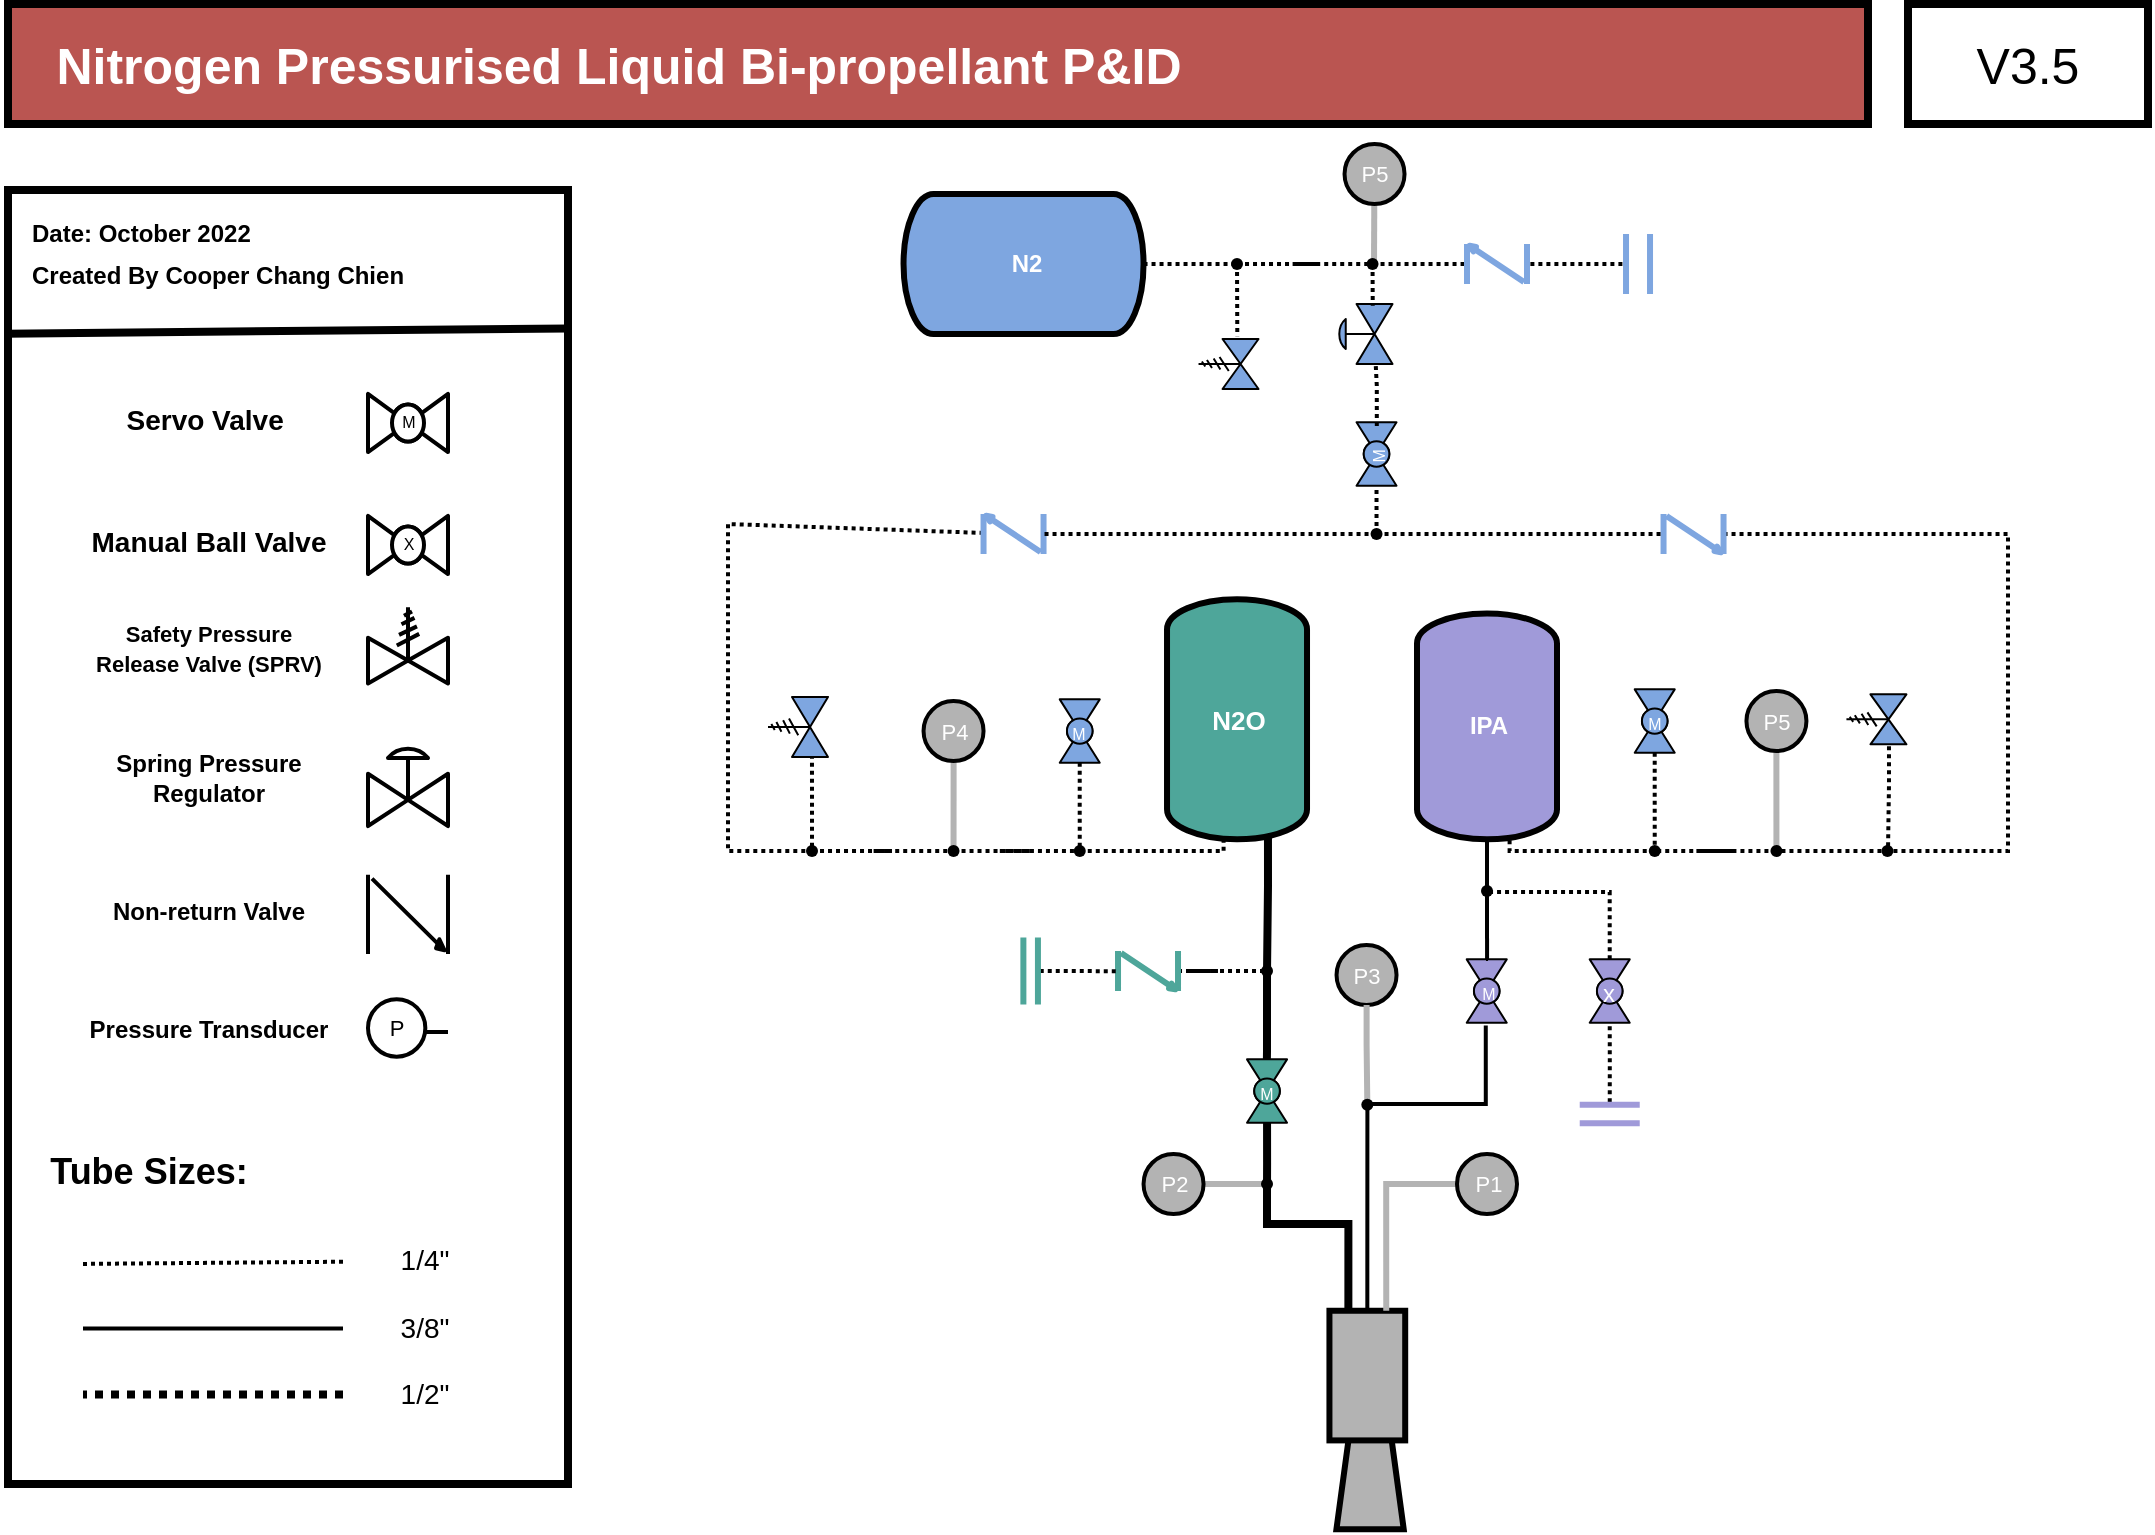 <mxfile version="21.5.2" type="github">
  <diagram id="R9L9YIHB2TKeejn9IF7J" name="Page-1">
    <mxGraphModel dx="1735" dy="201" grid="1" gridSize="10" guides="1" tooltips="1" connect="1" arrows="1" fold="1" page="1" pageScale="1" pageWidth="1169" pageHeight="827" math="0" shadow="0">
      <root>
        <mxCell id="0" />
        <mxCell id="1" parent="0" />
        <mxCell id="zHZt4pZZvBoSIs4MCXB3-128" style="edgeStyle=orthogonalEdgeStyle;rounded=0;orthogonalLoop=1;jettySize=auto;html=1;strokeWidth=4;fontSize=12;endArrow=none;endFill=0;" parent="1" source="zHZt4pZZvBoSIs4MCXB3-12" target="zHZt4pZZvBoSIs4MCXB3-127" edge="1">
          <mxGeometry relative="1" as="geometry" />
        </mxCell>
        <mxCell id="zHZt4pZZvBoSIs4MCXB3-34" style="edgeStyle=orthogonalEdgeStyle;rounded=0;orthogonalLoop=1;jettySize=auto;html=1;strokeWidth=4;exitX=0.721;exitY=0.833;exitDx=0;exitDy=0;exitPerimeter=0;endArrow=none;endFill=0;" parent="1" source="zHZt4pZZvBoSIs4MCXB3-17" target="zHZt4pZZvBoSIs4MCXB3-32" edge="1">
          <mxGeometry relative="1" as="geometry" />
        </mxCell>
        <mxCell id="zHZt4pZZvBoSIs4MCXB3-44" style="edgeStyle=orthogonalEdgeStyle;rounded=0;orthogonalLoop=1;jettySize=auto;html=1;strokeWidth=2;strokeColor=#000000;endArrow=none;endFill=0;" parent="1" source="zHZt4pZZvBoSIs4MCXB3-20" target="zHZt4pZZvBoSIs4MCXB3-24" edge="1">
          <mxGeometry relative="1" as="geometry" />
        </mxCell>
        <mxCell id="zHZt4pZZvBoSIs4MCXB3-144" style="edgeStyle=orthogonalEdgeStyle;rounded=0;orthogonalLoop=1;jettySize=auto;html=1;entryX=0;entryY=0.5;entryDx=0;entryDy=0;shadow=0;strokeWidth=2;fontSize=13;fontColor=#FFFFFF;exitX=-0.043;exitY=0.476;exitDx=0;exitDy=0;exitPerimeter=0;strokeColor=#000000;endArrow=none;endFill=0;" parent="1" source="zHZt4pZZvBoSIs4MCXB3-21" target="zHZt4pZZvBoSIs4MCXB3-7" edge="1">
          <mxGeometry relative="1" as="geometry">
            <Array as="points">
              <mxPoint x="819.01" y="1400" />
              <mxPoint x="760.01" y="1400" />
            </Array>
          </mxGeometry>
        </mxCell>
        <mxCell id="zHZt4pZZvBoSIs4MCXB3-116" style="edgeStyle=orthogonalEdgeStyle;rounded=0;orthogonalLoop=1;jettySize=auto;html=1;entryX=0.971;entryY=0.508;entryDx=0;entryDy=0;entryPerimeter=0;strokeWidth=2;strokeColor=#000000;endArrow=none;endFill=0;" parent="1" source="zHZt4pZZvBoSIs4MCXB3-24" target="zHZt4pZZvBoSIs4MCXB3-21" edge="1">
          <mxGeometry relative="1" as="geometry" />
        </mxCell>
        <mxCell id="-7D4OBWuc_-icSirQ-0--5" value="" style="edgeStyle=orthogonalEdgeStyle;rounded=0;orthogonalLoop=1;jettySize=auto;html=1;dashed=1;dashPattern=1 1;endArrow=none;endFill=0;" parent="1" source="zHZt4pZZvBoSIs4MCXB3-24" target="zHZt4pZZvBoSIs4MCXB3-114" edge="1">
          <mxGeometry relative="1" as="geometry" />
        </mxCell>
        <mxCell id="zHZt4pZZvBoSIs4MCXB3-24" value="" style="shape=waypoint;sketch=0;size=6;pointerEvents=1;points=[];fillColor=none;resizable=0;rotatable=0;perimeter=centerPerimeter;snapToPoint=1;" parent="1" vertex="1">
          <mxGeometry x="799.5" y="1273.53" width="40" height="40" as="geometry" />
        </mxCell>
        <mxCell id="zHZt4pZZvBoSIs4MCXB3-47" style="edgeStyle=orthogonalEdgeStyle;rounded=0;orthogonalLoop=1;jettySize=auto;html=1;strokeWidth=2;strokeColor=#000000;endArrow=none;endFill=0;dashed=1;dashPattern=1 1;" parent="1" source="zHZt4pZZvBoSIs4MCXB3-28" target="zHZt4pZZvBoSIs4MCXB3-24" edge="1">
          <mxGeometry relative="1" as="geometry">
            <Array as="points">
              <mxPoint x="881.01" y="1294" />
              <mxPoint x="820.01" y="1294" />
            </Array>
          </mxGeometry>
        </mxCell>
        <mxCell id="zHZt4pZZvBoSIs4MCXB3-46" style="edgeStyle=orthogonalEdgeStyle;rounded=0;orthogonalLoop=1;jettySize=auto;html=1;strokeWidth=2;strokeColor=#000000;endArrow=none;endFill=0;dashed=1;dashPattern=1 1;" parent="1" source="zHZt4pZZvBoSIs4MCXB3-30" target="zHZt4pZZvBoSIs4MCXB3-28" edge="1">
          <mxGeometry relative="1" as="geometry" />
        </mxCell>
        <mxCell id="zHZt4pZZvBoSIs4MCXB3-30" value="" style="verticalLabelPosition=bottom;align=center;dashed=0;html=1;verticalAlign=top;shape=mxgraph.pid.piping.double_flange;pointerEvents=1;rotation=90;strokeColor=#A09AD9;strokeWidth=3;fillColor=#A09AD9;" parent="1" vertex="1">
          <mxGeometry x="875.05" y="1390" width="11.63" height="30" as="geometry" />
        </mxCell>
        <mxCell id="zHZt4pZZvBoSIs4MCXB3-35" style="edgeStyle=orthogonalEdgeStyle;rounded=0;orthogonalLoop=1;jettySize=auto;html=1;entryX=0.982;entryY=0.496;entryDx=0;entryDy=0;entryPerimeter=0;strokeWidth=4;endArrow=none;endFill=0;" parent="1" source="zHZt4pZZvBoSIs4MCXB3-32" target="zHZt4pZZvBoSIs4MCXB3-12" edge="1">
          <mxGeometry relative="1" as="geometry" />
        </mxCell>
        <mxCell id="zHZt4pZZvBoSIs4MCXB3-32" value="" style="shape=waypoint;sketch=0;size=6;pointerEvents=1;points=[];fillColor=none;resizable=0;rotatable=0;perimeter=centerPerimeter;snapToPoint=1;" parent="1" vertex="1">
          <mxGeometry x="689.51" y="1313.53" width="40" height="40" as="geometry" />
        </mxCell>
        <mxCell id="zHZt4pZZvBoSIs4MCXB3-33" style="edgeStyle=orthogonalEdgeStyle;rounded=0;orthogonalLoop=1;jettySize=auto;html=1;" parent="1" source="zHZt4pZZvBoSIs4MCXB3-32" target="zHZt4pZZvBoSIs4MCXB3-32" edge="1">
          <mxGeometry relative="1" as="geometry" />
        </mxCell>
        <mxCell id="zHZt4pZZvBoSIs4MCXB3-37" style="edgeStyle=orthogonalEdgeStyle;rounded=0;orthogonalLoop=1;jettySize=auto;html=1;strokeWidth=2;strokeColor=#000000;dashed=1;endArrow=none;endFill=0;dashPattern=1 1;" parent="1" source="zHZt4pZZvBoSIs4MCXB3-36" target="zHZt4pZZvBoSIs4MCXB3-32" edge="1">
          <mxGeometry relative="1" as="geometry" />
        </mxCell>
        <mxCell id="zHZt4pZZvBoSIs4MCXB3-36" value="" style="verticalLabelPosition=bottom;align=center;html=1;verticalAlign=top;pointerEvents=1;dashed=0;shape=mxgraph.pid2valves.valve;valveType=check;fillColor=#4EA69A;strokeColor=#4EA69A;strokeWidth=3;" parent="1" vertex="1">
          <mxGeometry x="635.01" y="1323.53" width="30" height="20" as="geometry" />
        </mxCell>
        <mxCell id="zHZt4pZZvBoSIs4MCXB3-39" style="edgeStyle=orthogonalEdgeStyle;rounded=0;orthogonalLoop=1;jettySize=auto;html=1;entryX=0.006;entryY=0.503;entryDx=0;entryDy=0;entryPerimeter=0;strokeWidth=2;strokeColor=#000000;dashed=1;endArrow=none;endFill=0;dashPattern=1 1;" parent="1" source="zHZt4pZZvBoSIs4MCXB3-38" target="zHZt4pZZvBoSIs4MCXB3-36" edge="1">
          <mxGeometry relative="1" as="geometry" />
        </mxCell>
        <mxCell id="zHZt4pZZvBoSIs4MCXB3-38" value="" style="verticalLabelPosition=bottom;align=center;dashed=0;html=1;verticalAlign=top;shape=mxgraph.pid.piping.double_flange;pointerEvents=1;rotation=-180;fillColor=#4EA69A;strokeColor=#4EA69A;strokeWidth=3;" parent="1" vertex="1">
          <mxGeometry x="586.78" y="1316.76" width="9.1" height="33.53" as="geometry" />
        </mxCell>
        <mxCell id="zHZt4pZZvBoSIs4MCXB3-52" style="edgeStyle=orthogonalEdgeStyle;rounded=0;orthogonalLoop=1;jettySize=auto;html=1;dashed=1;strokeWidth=2;entryX=0.506;entryY=0.438;entryDx=0;entryDy=0;entryPerimeter=0;shadow=0;endArrow=none;endFill=0;dashPattern=1 1;" parent="1" source="zHZt4pZZvBoSIs4MCXB3-50" target="zHZt4pZZvBoSIs4MCXB3-53" edge="1">
          <mxGeometry relative="1" as="geometry">
            <mxPoint x="615.875" y="1263.53" as="targetPoint" />
          </mxGeometry>
        </mxCell>
        <mxCell id="zHZt4pZZvBoSIs4MCXB3-56" style="edgeStyle=orthogonalEdgeStyle;rounded=0;orthogonalLoop=1;jettySize=auto;html=1;entryX=0.365;entryY=1.016;entryDx=0;entryDy=0;entryPerimeter=0;dashed=1;strokeWidth=2;shadow=0;dashPattern=1 1;" parent="1" source="zHZt4pZZvBoSIs4MCXB3-53" target="zHZt4pZZvBoSIs4MCXB3-48" edge="1">
          <mxGeometry relative="1" as="geometry" />
        </mxCell>
        <mxCell id="zHZt4pZZvBoSIs4MCXB3-53" value="" style="shape=waypoint;sketch=0;size=6;pointerEvents=1;points=[];fillColor=none;resizable=0;rotatable=0;perimeter=centerPerimeter;snapToPoint=1;" parent="1" vertex="1">
          <mxGeometry x="595.88" y="1253.53" width="40" height="40" as="geometry" />
        </mxCell>
        <mxCell id="zHZt4pZZvBoSIs4MCXB3-68" style="edgeStyle=orthogonalEdgeStyle;rounded=0;orthogonalLoop=1;jettySize=auto;html=1;entryX=0.019;entryY=0.427;entryDx=0;entryDy=0;entryPerimeter=0;dashed=1;strokeWidth=2;shadow=0;endArrow=none;endFill=0;dashPattern=1 1;" parent="1" source="zHZt4pZZvBoSIs4MCXB3-59" target="zHZt4pZZvBoSIs4MCXB3-63" edge="1">
          <mxGeometry relative="1" as="geometry" />
        </mxCell>
        <mxCell id="zHZt4pZZvBoSIs4MCXB3-59" value="" style="shape=waypoint;sketch=0;size=6;pointerEvents=1;points=[];fillColor=none;resizable=0;rotatable=0;perimeter=centerPerimeter;snapToPoint=1;" parent="1" vertex="1">
          <mxGeometry x="462.01" y="1253.53" width="40" height="40" as="geometry" />
        </mxCell>
        <mxCell id="zHZt4pZZvBoSIs4MCXB3-61" style="edgeStyle=orthogonalEdgeStyle;rounded=0;orthogonalLoop=1;jettySize=auto;html=1;dashed=1;strokeWidth=2;shadow=0;endArrow=none;endFill=0;exitX=0.036;exitY=0.733;exitDx=0;exitDy=0;exitPerimeter=0;dashPattern=1 1;" parent="1" source="zHZt4pZZvBoSIs4MCXB3-60" edge="1">
          <mxGeometry relative="1" as="geometry">
            <mxPoint x="482" y="1274" as="targetPoint" />
          </mxGeometry>
        </mxCell>
        <mxCell id="zHZt4pZZvBoSIs4MCXB3-60" value="" style="verticalLabelPosition=bottom;align=center;html=1;verticalAlign=top;pointerEvents=1;dashed=0;shape=mxgraph.pid2valves.valve;valveType=gate;actuator=spring;rotation=-90;fillColor=#7EA6E0;" parent="1" vertex="1">
          <mxGeometry x="460" y="1196.46" width="30" height="30" as="geometry" />
        </mxCell>
        <mxCell id="zHZt4pZZvBoSIs4MCXB3-65" style="edgeStyle=orthogonalEdgeStyle;rounded=0;orthogonalLoop=1;jettySize=auto;html=1;dashed=1;strokeWidth=2;shadow=0;endArrow=none;endFill=0;dashPattern=1 1;" parent="1" source="zHZt4pZZvBoSIs4MCXB3-63" target="zHZt4pZZvBoSIs4MCXB3-53" edge="1">
          <mxGeometry relative="1" as="geometry" />
        </mxCell>
        <mxCell id="zHZt4pZZvBoSIs4MCXB3-120" style="edgeStyle=orthogonalEdgeStyle;rounded=0;orthogonalLoop=1;jettySize=auto;html=1;entryX=-0.058;entryY=0.426;entryDx=0;entryDy=0;entryPerimeter=0;dashed=1;strokeWidth=2;shadow=0;endArrow=none;endFill=0;dashPattern=1 1;" parent="1" source="zHZt4pZZvBoSIs4MCXB3-71" target="zHZt4pZZvBoSIs4MCXB3-59" edge="1">
          <mxGeometry relative="1" as="geometry">
            <Array as="points">
              <mxPoint x="440" y="1110" />
              <mxPoint x="440" y="1273" />
            </Array>
          </mxGeometry>
        </mxCell>
        <mxCell id="zHZt4pZZvBoSIs4MCXB3-71" value="" style="verticalLabelPosition=bottom;align=center;html=1;verticalAlign=top;pointerEvents=1;dashed=0;shape=mxgraph.pid2valves.valve;valveType=check;rotation=-180;fillColor=#7EA6E0;strokeColor=#7EA6E0;strokeWidth=3;" parent="1" vertex="1">
          <mxGeometry x="567.77" y="1105" width="30" height="20" as="geometry" />
        </mxCell>
        <mxCell id="zHZt4pZZvBoSIs4MCXB3-74" style="edgeStyle=orthogonalEdgeStyle;rounded=0;orthogonalLoop=1;jettySize=auto;html=1;entryX=0;entryY=0.5;entryDx=0;entryDy=0;entryPerimeter=0;dashed=1;strokeWidth=2;shadow=0;endArrow=none;endFill=0;dashPattern=1 1;" parent="1" source="zHZt4pZZvBoSIs4MCXB3-84" target="zHZt4pZZvBoSIs4MCXB3-71" edge="1">
          <mxGeometry relative="1" as="geometry">
            <mxPoint x="631.06" y="1085" as="sourcePoint" />
          </mxGeometry>
        </mxCell>
        <mxCell id="zHZt4pZZvBoSIs4MCXB3-126" style="edgeStyle=orthogonalEdgeStyle;rounded=0;orthogonalLoop=1;jettySize=auto;html=1;strokeWidth=2;fontSize=12;dashed=1;shadow=0;endArrow=none;endFill=0;dashPattern=1 1;entryX=0.492;entryY=0.551;entryDx=0;entryDy=0;entryPerimeter=0;" parent="1" source="zHZt4pZZvBoSIs4MCXB3-77" target="zHZt4pZZvBoSIs4MCXB3-109" edge="1">
          <mxGeometry relative="1" as="geometry">
            <Array as="points">
              <mxPoint x="1080" y="1115" />
              <mxPoint x="1080" y="1273" />
            </Array>
          </mxGeometry>
        </mxCell>
        <mxCell id="zHZt4pZZvBoSIs4MCXB3-77" value="" style="verticalLabelPosition=bottom;align=center;html=1;verticalAlign=top;pointerEvents=1;dashed=0;shape=mxgraph.pid2valves.valve;valveType=check;rotation=-360;fillColor=#7EA6E0;strokeColor=#7EA6E0;strokeWidth=3;" parent="1" vertex="1">
          <mxGeometry x="907.77" y="1105" width="30" height="20" as="geometry" />
        </mxCell>
        <mxCell id="zHZt4pZZvBoSIs4MCXB3-82" style="edgeStyle=orthogonalEdgeStyle;rounded=0;orthogonalLoop=1;jettySize=auto;html=1;entryX=0;entryY=0.5;entryDx=0;entryDy=0;entryPerimeter=0;dashed=1;strokeWidth=2;shadow=0;endArrow=none;endFill=0;dashPattern=1 1;exitX=0.469;exitY=0.547;exitDx=0;exitDy=0;exitPerimeter=0;" parent="1" source="zHZt4pZZvBoSIs4MCXB3-84" target="zHZt4pZZvBoSIs4MCXB3-77" edge="1">
          <mxGeometry relative="1" as="geometry">
            <mxPoint x="874.48" y="1085" as="sourcePoint" />
          </mxGeometry>
        </mxCell>
        <mxCell id="zHZt4pZZvBoSIs4MCXB3-83" value="" style="verticalLabelPosition=bottom;align=center;html=1;verticalAlign=top;pointerEvents=1;dashed=0;shape=mxgraph.pid2valves.valve;valveType=gate;actuator=diaph;rotation=-90;fillColor=#7EA6E0;" parent="1" vertex="1">
          <mxGeometry x="742.27" y="1000" width="30" height="30" as="geometry" />
        </mxCell>
        <mxCell id="XdWb99oWSXPAjIpHHQYv-5" style="edgeStyle=orthogonalEdgeStyle;rounded=0;orthogonalLoop=1;jettySize=auto;html=1;entryX=0.033;entryY=0.495;entryDx=0;entryDy=0;entryPerimeter=0;endArrow=none;endFill=0;dashed=1;strokeWidth=2;dashPattern=1 1;" parent="1" source="zHZt4pZZvBoSIs4MCXB3-84" target="XdWb99oWSXPAjIpHHQYv-3" edge="1">
          <mxGeometry relative="1" as="geometry" />
        </mxCell>
        <mxCell id="zHZt4pZZvBoSIs4MCXB3-84" value="" style="shape=waypoint;sketch=0;size=6;pointerEvents=1;points=[];fillColor=none;resizable=0;rotatable=0;perimeter=centerPerimeter;snapToPoint=1;" parent="1" vertex="1">
          <mxGeometry x="744.27" y="1095" width="40" height="40" as="geometry" />
        </mxCell>
        <mxCell id="zHZt4pZZvBoSIs4MCXB3-97" style="edgeStyle=orthogonalEdgeStyle;rounded=0;orthogonalLoop=1;jettySize=auto;html=1;dashed=1;strokeWidth=2;shadow=0;endArrow=none;endFill=0;dashPattern=1 1;" parent="1" source="zHZt4pZZvBoSIs4MCXB3-89" edge="1">
          <mxGeometry relative="1" as="geometry">
            <mxPoint x="809.49" y="980" as="targetPoint" />
          </mxGeometry>
        </mxCell>
        <mxCell id="zHZt4pZZvBoSIs4MCXB3-261" style="edgeStyle=orthogonalEdgeStyle;rounded=0;orthogonalLoop=1;jettySize=auto;html=1;shadow=0;strokeColor=#000000;strokeWidth=2;fontSize=25;fontColor=#000000;startArrow=none;startFill=0;endArrow=none;endFill=0;dashed=1;dashPattern=1 1;entryX=0.97;entryY=0.67;entryDx=0;entryDy=0;entryPerimeter=0;" parent="1" source="zHZt4pZZvBoSIs4MCXB3-89" target="zHZt4pZZvBoSIs4MCXB3-83" edge="1">
          <mxGeometry relative="1" as="geometry">
            <mxPoint x="762" y="1010" as="targetPoint" />
          </mxGeometry>
        </mxCell>
        <mxCell id="zHZt4pZZvBoSIs4MCXB3-98" style="edgeStyle=orthogonalEdgeStyle;rounded=0;orthogonalLoop=1;jettySize=auto;html=1;entryX=0.9;entryY=0.5;entryDx=0;entryDy=0;entryPerimeter=0;dashed=1;strokeWidth=2;shadow=0;endArrow=none;endFill=0;dashPattern=1 1;" parent="1" target="zHZt4pZZvBoSIs4MCXB3-94" edge="1">
          <mxGeometry relative="1" as="geometry">
            <mxPoint x="841.2" y="980" as="sourcePoint" />
            <Array as="points">
              <mxPoint x="860" y="980" />
              <mxPoint x="860" y="980" />
            </Array>
          </mxGeometry>
        </mxCell>
        <mxCell id="zHZt4pZZvBoSIs4MCXB3-94" value="" style="verticalLabelPosition=bottom;align=center;dashed=0;html=1;verticalAlign=top;shape=mxgraph.pid.piping.double_flange;pointerEvents=1;rotation=-180;fillColor=#7EA6E0;strokeColor=#7EA6E0;strokeWidth=3;" parent="1" vertex="1">
          <mxGeometry x="887.51" y="965" width="15" height="30" as="geometry" />
        </mxCell>
        <mxCell id="zHZt4pZZvBoSIs4MCXB3-112" style="edgeStyle=orthogonalEdgeStyle;rounded=0;orthogonalLoop=1;jettySize=auto;html=1;dashed=1;strokeWidth=2;shadow=0;endArrow=none;endFill=0;dashPattern=1 1;" parent="1" source="zHZt4pZZvBoSIs4MCXB3-100" target="zHZt4pZZvBoSIs4MCXB3-111" edge="1">
          <mxGeometry relative="1" as="geometry" />
        </mxCell>
        <mxCell id="zHZt4pZZvBoSIs4MCXB3-101" value="" style="shape=waypoint;sketch=0;size=6;pointerEvents=1;points=[];fillColor=none;resizable=0;rotatable=0;perimeter=centerPerimeter;snapToPoint=1;" parent="1" vertex="1">
          <mxGeometry x="999.72" y="1253.53" width="40" height="40" as="geometry" />
        </mxCell>
        <mxCell id="zHZt4pZZvBoSIs4MCXB3-163" style="edgeStyle=orthogonalEdgeStyle;rounded=0;orthogonalLoop=1;jettySize=auto;html=1;shadow=0;dashed=1;strokeColor=#000000;strokeWidth=2;fontSize=10;fontColor=#FFFFFF;endArrow=none;endFill=0;exitX=-0.04;exitY=0.709;exitDx=0;exitDy=0;exitPerimeter=0;dashPattern=1 1;" parent="1" source="zHZt4pZZvBoSIs4MCXB3-107" target="zHZt4pZZvBoSIs4MCXB3-101" edge="1">
          <mxGeometry relative="1" as="geometry">
            <Array as="points">
              <mxPoint x="1021" y="1240" />
              <mxPoint x="1020" y="1240" />
              <mxPoint x="1020" y="1274" />
            </Array>
          </mxGeometry>
        </mxCell>
        <mxCell id="zHZt4pZZvBoSIs4MCXB3-107" value="" style="verticalLabelPosition=bottom;align=center;html=1;verticalAlign=top;pointerEvents=1;dashed=0;shape=mxgraph.pid2valves.valve;valveType=gate;actuator=spring;rotation=-90;fillColor=#7EA6E0;" parent="1" vertex="1">
          <mxGeometry x="1001.72" y="1192.67" width="25" height="30" as="geometry" />
        </mxCell>
        <mxCell id="zHZt4pZZvBoSIs4MCXB3-117" style="edgeStyle=orthogonalEdgeStyle;rounded=0;orthogonalLoop=1;jettySize=auto;html=1;dashed=1;strokeWidth=2;shadow=0;endArrow=none;endFill=0;dashPattern=1 1;" parent="1" source="zHZt4pZZvBoSIs4MCXB3-109" target="zHZt4pZZvBoSIs4MCXB3-111" edge="1">
          <mxGeometry relative="1" as="geometry" />
        </mxCell>
        <mxCell id="zHZt4pZZvBoSIs4MCXB3-118" style="edgeStyle=orthogonalEdgeStyle;rounded=0;orthogonalLoop=1;jettySize=auto;html=1;entryX=0.782;entryY=1.059;entryDx=0;entryDy=0;entryPerimeter=0;dashed=1;strokeWidth=2;shadow=0;dashPattern=1 1;" parent="1" source="zHZt4pZZvBoSIs4MCXB3-111" target="zHZt4pZZvBoSIs4MCXB3-114" edge="1">
          <mxGeometry relative="1" as="geometry" />
        </mxCell>
        <mxCell id="zHZt4pZZvBoSIs4MCXB3-111" value="" style="shape=waypoint;sketch=0;size=6;pointerEvents=1;points=[];fillColor=none;resizable=0;rotatable=0;perimeter=centerPerimeter;snapToPoint=1;" parent="1" vertex="1">
          <mxGeometry x="883.37" y="1253.53" width="40" height="40" as="geometry" />
        </mxCell>
        <mxCell id="zHZt4pZZvBoSIs4MCXB3-143" style="edgeStyle=orthogonalEdgeStyle;rounded=0;orthogonalLoop=1;jettySize=auto;html=1;entryX=0;entryY=0.75;entryDx=0;entryDy=0;shadow=0;strokeWidth=4;fontSize=13;fontColor=#FFFFFF;endArrow=none;endFill=0;" parent="1" source="zHZt4pZZvBoSIs4MCXB3-127" target="zHZt4pZZvBoSIs4MCXB3-7" edge="1">
          <mxGeometry relative="1" as="geometry">
            <Array as="points">
              <mxPoint x="709.01" y="1460" />
              <mxPoint x="750.01" y="1460" />
            </Array>
          </mxGeometry>
        </mxCell>
        <mxCell id="zHZt4pZZvBoSIs4MCXB3-41" value="" style="verticalLabelPosition=bottom;align=center;dashed=0;html=1;verticalAlign=top;shape=mxgraph.pid.piping.concentric_reducer;rotation=-90;fillColor=#B3B3B3;strokeWidth=3;" parent="1" vertex="1">
          <mxGeometry x="730.0" y="1564.72" width="62.08" height="33.64" as="geometry" />
        </mxCell>
        <mxCell id="zHZt4pZZvBoSIs4MCXB3-7" value="" style="rounded=0;whiteSpace=wrap;html=1;rotation=90;fillColor=#B3B3B3;strokeWidth=3;" parent="1" vertex="1">
          <mxGeometry x="727.25" y="1516.85" width="64.82" height="37.88" as="geometry" />
        </mxCell>
        <mxCell id="zHZt4pZZvBoSIs4MCXB3-171" style="edgeStyle=orthogonalEdgeStyle;rounded=0;orthogonalLoop=1;jettySize=auto;html=1;entryX=0.445;entryY=0.504;entryDx=0;entryDy=0;entryPerimeter=0;shadow=0;strokeColor=#B3B3B3;strokeWidth=3;fontSize=11;fontColor=#FFFFFF;endArrow=none;endFill=0;" parent="1" source="zHZt4pZZvBoSIs4MCXB3-169" target="zHZt4pZZvBoSIs4MCXB3-127" edge="1">
          <mxGeometry relative="1" as="geometry" />
        </mxCell>
        <mxCell id="zHZt4pZZvBoSIs4MCXB3-169" value="P2&lt;br&gt; " style="html=1;outlineConnect=0;align=center;dashed=0;aspect=fixed;shape=mxgraph.pid2inst.discInst;mounting=field;strokeColor=default;strokeWidth=2;fontSize=11;fontColor=#FFFFFF;fillColor=#B3B3B3;gradientColor=none;" parent="1" vertex="1">
          <mxGeometry x="647.77" y="1425" width="30" height="30" as="geometry" />
        </mxCell>
        <mxCell id="zHZt4pZZvBoSIs4MCXB3-173" style="edgeStyle=orthogonalEdgeStyle;rounded=0;orthogonalLoop=1;jettySize=auto;html=1;entryX=0;entryY=0.25;entryDx=0;entryDy=0;shadow=0;strokeColor=#B3B3B3;strokeWidth=3;fontSize=11;fontColor=#FFFFFF;endArrow=none;endFill=0;" parent="1" source="zHZt4pZZvBoSIs4MCXB3-172" target="zHZt4pZZvBoSIs4MCXB3-7" edge="1">
          <mxGeometry relative="1" as="geometry" />
        </mxCell>
        <mxCell id="zHZt4pZZvBoSIs4MCXB3-172" value="P1&lt;br&gt; " style="html=1;outlineConnect=0;align=center;dashed=0;aspect=fixed;shape=mxgraph.pid2inst.discInst;mounting=field;strokeColor=default;strokeWidth=2;fontSize=11;fontColor=#FFFFFF;fillColor=#B3B3B3;gradientColor=none;" parent="1" vertex="1">
          <mxGeometry x="804.5" y="1425" width="30" height="30" as="geometry" />
        </mxCell>
        <mxCell id="zHZt4pZZvBoSIs4MCXB3-175" style="edgeStyle=orthogonalEdgeStyle;rounded=0;orthogonalLoop=1;jettySize=auto;html=1;entryX=0.495;entryY=0.426;entryDx=0;entryDy=0;entryPerimeter=0;shadow=0;strokeColor=#B3B3B3;strokeWidth=3;fontSize=11;fontColor=#FFFFFF;endArrow=none;endFill=0;" parent="1" source="zHZt4pZZvBoSIs4MCXB3-174" target="zHZt4pZZvBoSIs4MCXB3-63" edge="1">
          <mxGeometry relative="1" as="geometry" />
        </mxCell>
        <mxCell id="zHZt4pZZvBoSIs4MCXB3-174" value="P4&lt;br&gt; " style="html=1;outlineConnect=0;align=center;dashed=0;aspect=fixed;shape=mxgraph.pid2inst.discInst;mounting=field;strokeColor=default;strokeWidth=2;fontSize=11;fontColor=#FFFFFF;fillColor=#B3B3B3;gradientColor=none;" parent="1" vertex="1">
          <mxGeometry x="537.77" y="1198.53" width="30" height="30" as="geometry" />
        </mxCell>
        <mxCell id="zHZt4pZZvBoSIs4MCXB3-177" style="edgeStyle=orthogonalEdgeStyle;rounded=0;orthogonalLoop=1;jettySize=auto;html=1;entryX=0.498;entryY=0.449;entryDx=0;entryDy=0;entryPerimeter=0;shadow=0;strokeColor=#B3B3B3;strokeWidth=3;fontSize=11;fontColor=#FFFFFF;endArrow=none;endFill=0;" parent="1" source="zHZt4pZZvBoSIs4MCXB3-176" target="zHZt4pZZvBoSIs4MCXB3-109" edge="1">
          <mxGeometry relative="1" as="geometry" />
        </mxCell>
        <mxCell id="zHZt4pZZvBoSIs4MCXB3-176" value="P5&lt;br&gt; " style="html=1;outlineConnect=0;align=center;dashed=0;aspect=fixed;shape=mxgraph.pid2inst.discInst;mounting=field;strokeColor=default;strokeWidth=2;fontSize=11;fontColor=#FFFFFF;fillColor=#B3B3B3;gradientColor=none;" parent="1" vertex="1">
          <mxGeometry x="949.22" y="1193.53" width="30" height="30" as="geometry" />
        </mxCell>
        <mxCell id="zHZt4pZZvBoSIs4MCXB3-178" value="" style="group" parent="1" vertex="1" connectable="0">
          <mxGeometry x="600.02" y="1197.675" width="30" height="31.71" as="geometry" />
        </mxCell>
        <mxCell id="zHZt4pZZvBoSIs4MCXB3-50" value="" style="verticalLabelPosition=bottom;align=center;html=1;verticalAlign=top;pointerEvents=1;dashed=0;shape=mxgraph.pid2valves.valve;valveType=ball;rotation=-90;fillColor=#7EA6E0;" parent="zHZt4pZZvBoSIs4MCXB3-178" vertex="1">
          <mxGeometry y="5.855" width="31.71" height="20" as="geometry" />
        </mxCell>
        <mxCell id="zHZt4pZZvBoSIs4MCXB3-155" value="&lt;font style=&quot;font-size: 8px;&quot;&gt;M&lt;/font&gt;" style="text;html=1;align=center;verticalAlign=middle;resizable=0;points=[];autosize=1;strokeColor=none;fillColor=none;fontSize=10;fontColor=#FFFFFF;" parent="zHZt4pZZvBoSIs4MCXB3-178" vertex="1">
          <mxGeometry y="0.855" width="30" height="30" as="geometry" />
        </mxCell>
        <mxCell id="zHZt4pZZvBoSIs4MCXB3-182" value="" style="group" parent="1" vertex="1" connectable="0">
          <mxGeometry x="527.77" y="945" width="120" height="70" as="geometry" />
        </mxCell>
        <mxCell id="zHZt4pZZvBoSIs4MCXB3-91" value="" style="verticalLabelPosition=bottom;outlineConnect=0;align=center;dashed=0;html=1;verticalAlign=top;shape=mxgraph.pid2misc.column;columnType=common;rotation=90;fillColor=#7EA6E0;strokeWidth=3;" parent="zHZt4pZZvBoSIs4MCXB3-182" vertex="1">
          <mxGeometry x="25" y="-25" width="70" height="120" as="geometry" />
        </mxCell>
        <mxCell id="zHZt4pZZvBoSIs4MCXB3-125" value="&lt;font style=&quot;font-size: 12px;&quot;&gt;N2&lt;/font&gt;" style="text;html=1;align=center;verticalAlign=middle;resizable=0;points=[];autosize=1;strokeColor=none;fillColor=none;fontSize=6;fontColor=#FFFFFF;fontStyle=1" parent="zHZt4pZZvBoSIs4MCXB3-182" vertex="1">
          <mxGeometry x="40.86" y="20" width="40" height="30" as="geometry" />
        </mxCell>
        <mxCell id="zHZt4pZZvBoSIs4MCXB3-183" value="" style="group" parent="1" vertex="1" connectable="0">
          <mxGeometry x="659.51" y="1147.67" width="70" height="120" as="geometry" />
        </mxCell>
        <mxCell id="zHZt4pZZvBoSIs4MCXB3-17" value="" style="verticalLabelPosition=bottom;outlineConnect=0;align=center;dashed=0;html=1;verticalAlign=top;shape=mxgraph.pid2misc.column;columnType=common;fillColor=#4EA69A;strokeWidth=3;" parent="zHZt4pZZvBoSIs4MCXB3-183" vertex="1">
          <mxGeometry width="70" height="120" as="geometry" />
        </mxCell>
        <mxCell id="zHZt4pZZvBoSIs4MCXB3-48" value="N2O" style="text;html=1;align=center;verticalAlign=middle;resizable=0;points=[];autosize=1;strokeColor=none;fillColor=none;fontColor=#FFFFFF;fontStyle=1;fontSize=13;" parent="zHZt4pZZvBoSIs4MCXB3-183" vertex="1">
          <mxGeometry x="10" y="45" width="50" height="30" as="geometry" />
        </mxCell>
        <mxCell id="zHZt4pZZvBoSIs4MCXB3-184" value="" style="group" parent="1" vertex="1" connectable="0">
          <mxGeometry x="784.5" y="1154.74" width="70" height="112.93" as="geometry" />
        </mxCell>
        <mxCell id="zHZt4pZZvBoSIs4MCXB3-20" value="" style="verticalLabelPosition=bottom;outlineConnect=0;align=center;dashed=0;html=1;verticalAlign=top;shape=mxgraph.pid2misc.column;columnType=common;fillColor=#A09AD9;strokeWidth=3;" parent="zHZt4pZZvBoSIs4MCXB3-184" vertex="1">
          <mxGeometry width="70" height="112.93" as="geometry" />
        </mxCell>
        <mxCell id="zHZt4pZZvBoSIs4MCXB3-114" value="IPA" style="text;html=1;align=center;verticalAlign=middle;resizable=0;points=[];autosize=1;strokeColor=none;fillColor=none;fontColor=#FFFFFF;fontStyle=1" parent="zHZt4pZZvBoSIs4MCXB3-184" vertex="1">
          <mxGeometry x="15" y="41.47" width="40" height="30" as="geometry" />
        </mxCell>
        <mxCell id="zHZt4pZZvBoSIs4MCXB3-185" value="" style="group" parent="1" vertex="1" connectable="0">
          <mxGeometry x="887.51" y="1192.675" width="30" height="31.71" as="geometry" />
        </mxCell>
        <mxCell id="zHZt4pZZvBoSIs4MCXB3-100" value="" style="verticalLabelPosition=bottom;align=center;html=1;verticalAlign=top;pointerEvents=1;dashed=0;shape=mxgraph.pid2valves.valve;valveType=ball;rotation=-90;fillColor=#7EA6E0;" parent="zHZt4pZZvBoSIs4MCXB3-185" vertex="1">
          <mxGeometry y="5.855" width="31.71" height="20" as="geometry" />
        </mxCell>
        <mxCell id="zHZt4pZZvBoSIs4MCXB3-154" value="&lt;font style=&quot;font-size: 8px;&quot;&gt;M&lt;/font&gt;" style="text;html=1;align=center;verticalAlign=middle;resizable=0;points=[];autosize=1;strokeColor=none;fillColor=none;fontSize=10;fontColor=#FFFFFF;" parent="zHZt4pZZvBoSIs4MCXB3-185" vertex="1">
          <mxGeometry y="0.855" width="30" height="30" as="geometry" />
        </mxCell>
        <mxCell id="zHZt4pZZvBoSIs4MCXB3-186" value="" style="group" parent="1" vertex="1" connectable="0">
          <mxGeometry x="804.5" y="1327.675" width="30" height="31.71" as="geometry" />
        </mxCell>
        <mxCell id="zHZt4pZZvBoSIs4MCXB3-21" value="" style="verticalLabelPosition=bottom;align=center;html=1;verticalAlign=top;pointerEvents=1;dashed=0;shape=mxgraph.pid2valves.valve;valveType=ball;rotation=-90;fillColor=#A09AD9;" parent="zHZt4pZZvBoSIs4MCXB3-186" vertex="1">
          <mxGeometry x="-0.99" y="5.855" width="31.71" height="20" as="geometry" />
        </mxCell>
        <mxCell id="zHZt4pZZvBoSIs4MCXB3-158" value="&lt;font style=&quot;font-size: 8px;&quot;&gt;M&lt;/font&gt;" style="text;html=1;align=center;verticalAlign=middle;resizable=0;points=[];autosize=1;strokeColor=none;fillColor=none;fontSize=10;fontColor=#FFFFFF;" parent="zHZt4pZZvBoSIs4MCXB3-186" vertex="1">
          <mxGeometry y="0.855" width="30" height="30" as="geometry" />
        </mxCell>
        <mxCell id="zHZt4pZZvBoSIs4MCXB3-187" value="" style="group" parent="1" vertex="1" connectable="0">
          <mxGeometry x="865.01" y="1327.675" width="30" height="31.71" as="geometry" />
        </mxCell>
        <mxCell id="zHZt4pZZvBoSIs4MCXB3-28" value="" style="verticalLabelPosition=bottom;align=center;html=1;verticalAlign=top;pointerEvents=1;dashed=0;shape=mxgraph.pid2valves.valve;valveType=ball;rotation=90;fillColor=#A09AD9;" parent="zHZt4pZZvBoSIs4MCXB3-187" vertex="1">
          <mxGeometry y="5.855" width="31.71" height="20" as="geometry" />
        </mxCell>
        <mxCell id="zHZt4pZZvBoSIs4MCXB3-151" value="&lt;font style=&quot;font-size: 12px;&quot;&gt;x&lt;/font&gt;" style="text;html=1;align=center;verticalAlign=middle;resizable=0;points=[];autosize=1;strokeColor=none;fillColor=none;fontSize=13;fontColor=#FFFFFF;" parent="zHZt4pZZvBoSIs4MCXB3-187" vertex="1">
          <mxGeometry y="0.855" width="30" height="30" as="geometry" />
        </mxCell>
        <mxCell id="zHZt4pZZvBoSIs4MCXB3-257" value="" style="whiteSpace=wrap;html=1;strokeColor=default;strokeWidth=4;fontSize=18;fontColor=#000000;fillColor=#BA5551;gradientColor=none;" parent="1" vertex="1">
          <mxGeometry x="80" y="850" width="930" height="60" as="geometry" />
        </mxCell>
        <mxCell id="zHZt4pZZvBoSIs4MCXB3-256" value="&lt;b&gt;&lt;font style=&quot;font-size: 25px;&quot; color=&quot;#ffffff&quot;&gt;Nitrogen Pressurised Liquid Bi-propellant P&amp;amp;ID&lt;/font&gt;&lt;/b&gt;" style="text;html=1;align=center;verticalAlign=middle;resizable=0;points=[];autosize=1;strokeColor=none;fillColor=none;fontSize=18;fontColor=#000000;" parent="1" vertex="1">
          <mxGeometry x="90" y="860" width="590" height="40" as="geometry" />
        </mxCell>
        <mxCell id="zHZt4pZZvBoSIs4MCXB3-258" value="&lt;font color=&quot;#000000&quot;&gt;V3.5&lt;/font&gt;" style="whiteSpace=wrap;html=1;strokeColor=default;strokeWidth=4;fontSize=25;fontColor=#FFFFFF;fillColor=#FFFFFF;gradientColor=none;" parent="1" vertex="1">
          <mxGeometry x="1030" y="850" width="120" height="60" as="geometry" />
        </mxCell>
        <mxCell id="zHZt4pZZvBoSIs4MCXB3-259" value="" style="group" parent="1" vertex="1" connectable="0">
          <mxGeometry x="80" y="943" width="280" height="647" as="geometry" />
        </mxCell>
        <mxCell id="zHZt4pZZvBoSIs4MCXB3-254" value="" style="whiteSpace=wrap;html=1;strokeColor=default;strokeWidth=4;fontSize=18;fontColor=#000000;fillColor=none;gradientColor=none;" parent="zHZt4pZZvBoSIs4MCXB3-259" vertex="1">
          <mxGeometry width="280" height="647" as="geometry" />
        </mxCell>
        <mxCell id="zHZt4pZZvBoSIs4MCXB3-253" value="" style="group" parent="zHZt4pZZvBoSIs4MCXB3-259" vertex="1" connectable="0">
          <mxGeometry x="10.0" y="21.785" width="230" height="602.309" as="geometry" />
        </mxCell>
        <mxCell id="zHZt4pZZvBoSIs4MCXB3-196" value="&lt;b&gt;&lt;font color=&quot;#000000&quot;&gt;Created By Cooper Chang Chien&lt;/font&gt;&lt;/b&gt;" style="text;html=1;align=left;verticalAlign=middle;resizable=0;points=[];autosize=1;strokeColor=none;fillColor=none;fontSize=12;fontColor=#EA6B66;" parent="zHZt4pZZvBoSIs4MCXB3-253" vertex="1">
          <mxGeometry y="6.535" width="210" height="30" as="geometry" />
        </mxCell>
        <mxCell id="zHZt4pZZvBoSIs4MCXB3-214" value="" style="group" parent="zHZt4pZZvBoSIs4MCXB3-253" vertex="1" connectable="0">
          <mxGeometry x="20" y="139.388" width="190.0" height="32.677" as="geometry" />
        </mxCell>
        <mxCell id="zHZt4pZZvBoSIs4MCXB3-204" value="&lt;font style=&quot;font-size: 14px;&quot; color=&quot;#000000&quot;&gt;&lt;b&gt;Manual Ball Valve&lt;/b&gt;&lt;/font&gt;" style="text;html=1;align=center;verticalAlign=middle;resizable=0;points=[];autosize=1;strokeColor=none;fillColor=none;fontSize=12;fontColor=#EA6B66;" parent="zHZt4pZZvBoSIs4MCXB3-214" vertex="1">
          <mxGeometry width="140" height="30" as="geometry" />
        </mxCell>
        <mxCell id="zHZt4pZZvBoSIs4MCXB3-210" value="" style="group" parent="zHZt4pZZvBoSIs4MCXB3-214" vertex="1" connectable="0">
          <mxGeometry x="150" width="40.0" height="32.677" as="geometry" />
        </mxCell>
        <mxCell id="zHZt4pZZvBoSIs4MCXB3-211" value="" style="verticalLabelPosition=bottom;align=center;html=1;verticalAlign=top;pointerEvents=1;dashed=0;shape=mxgraph.pid2valves.valve;valveType=ball;rotation=-180;fillColor=#FFFFFF;strokeWidth=2;" parent="zHZt4pZZvBoSIs4MCXB3-210" vertex="1">
          <mxGeometry y="1.815" width="40.0" height="29.046" as="geometry" />
        </mxCell>
        <mxCell id="zHZt4pZZvBoSIs4MCXB3-212" value="&lt;font color=&quot;#000000&quot; style=&quot;font-size: 8px;&quot;&gt;X&lt;/font&gt;" style="text;html=1;align=center;verticalAlign=middle;resizable=0;points=[];autosize=1;strokeColor=none;fillColor=none;fontSize=10;fontColor=#FFFFFF;" parent="zHZt4pZZvBoSIs4MCXB3-210" vertex="1">
          <mxGeometry x="5" width="30" height="30" as="geometry" />
        </mxCell>
        <mxCell id="zHZt4pZZvBoSIs4MCXB3-221" value="" style="group" parent="zHZt4pZZvBoSIs4MCXB3-253" vertex="1" connectable="0">
          <mxGeometry x="20" y="186.802" width="190" height="43.569" as="geometry" />
        </mxCell>
        <mxCell id="zHZt4pZZvBoSIs4MCXB3-216" value="&lt;font size=&quot;1&quot; style=&quot;&quot; color=&quot;#000000&quot;&gt;&lt;b style=&quot;font-size: 11px;&quot;&gt;Safety Pressure &lt;br&gt;Release Valve (SPRV)&lt;/b&gt;&lt;/font&gt;" style="text;html=1;align=center;verticalAlign=middle;resizable=0;points=[];autosize=1;strokeColor=none;fillColor=none;fontSize=12;fontColor=#EA6B66;" parent="zHZt4pZZvBoSIs4MCXB3-221" vertex="1">
          <mxGeometry width="140" height="40" as="geometry" />
        </mxCell>
        <mxCell id="zHZt4pZZvBoSIs4MCXB3-220" value="" style="verticalLabelPosition=bottom;align=center;html=1;verticalAlign=top;pointerEvents=1;dashed=0;shape=mxgraph.pid2valves.valve;valveType=gate;actuator=spring;strokeColor=#000000;strokeWidth=2;fontSize=11;fontColor=#000000;fillColor=#FFFFFF;gradientColor=none;" parent="zHZt4pZZvBoSIs4MCXB3-221" vertex="1">
          <mxGeometry x="150" width="40" height="38.123" as="geometry" />
        </mxCell>
        <mxCell id="zHZt4pZZvBoSIs4MCXB3-226" value="" style="group" parent="zHZt4pZZvBoSIs4MCXB3-253" vertex="1" connectable="0">
          <mxGeometry x="35" y="252.668" width="175" height="43.569" as="geometry" />
        </mxCell>
        <mxCell id="zHZt4pZZvBoSIs4MCXB3-223" value="&lt;font style=&quot;font-size: 12px;&quot; color=&quot;#000000&quot;&gt;&lt;b&gt;&lt;span style=&quot;&quot;&gt;Spring Pressure&lt;br&gt;&lt;/span&gt;Regulator&lt;/b&gt;&lt;/font&gt;" style="text;html=1;align=center;verticalAlign=middle;resizable=0;points=[];autosize=1;strokeColor=none;fillColor=none;fontSize=12;fontColor=#EA6B66;" parent="zHZt4pZZvBoSIs4MCXB3-226" vertex="1">
          <mxGeometry x="-5" width="120" height="40" as="geometry" />
        </mxCell>
        <mxCell id="zHZt4pZZvBoSIs4MCXB3-225" value="" style="verticalLabelPosition=bottom;align=center;html=1;verticalAlign=top;pointerEvents=1;dashed=0;shape=mxgraph.pid2valves.valve;valveType=gate;actuator=diaph;strokeColor=#000000;strokeWidth=2;fontSize=11;fontColor=#000000;fillColor=#FFFFFF;gradientColor=none;" parent="zHZt4pZZvBoSIs4MCXB3-226" vertex="1">
          <mxGeometry x="135" width="40" height="43.569" as="geometry" />
        </mxCell>
        <mxCell id="zHZt4pZZvBoSIs4MCXB3-231" value="" style="group" parent="zHZt4pZZvBoSIs4MCXB3-253" vertex="1" connectable="0">
          <mxGeometry x="30" y="320.548" width="180" height="39.615" as="geometry" />
        </mxCell>
        <mxCell id="zHZt4pZZvBoSIs4MCXB3-227" value="" style="verticalLabelPosition=bottom;align=center;html=1;verticalAlign=top;pointerEvents=1;dashed=0;shape=mxgraph.pid2valves.valve;valveType=check;strokeColor=#000000;strokeWidth=2;fontSize=12;fontColor=#000000;fillColor=#FFFFFF;gradientColor=none;" parent="zHZt4pZZvBoSIs4MCXB3-231" vertex="1">
          <mxGeometry x="140" width="40" height="39.615" as="geometry" />
        </mxCell>
        <mxCell id="zHZt4pZZvBoSIs4MCXB3-229" value="&lt;font color=&quot;#000000&quot;&gt;&lt;b&gt;Non-return Valve&lt;/b&gt;&lt;/font&gt;" style="text;html=1;align=center;verticalAlign=middle;resizable=0;points=[];autosize=1;strokeColor=none;fillColor=none;fontSize=12;fontColor=#EA6B66;" parent="zHZt4pZZvBoSIs4MCXB3-231" vertex="1">
          <mxGeometry y="3.464" width="120" height="30" as="geometry" />
        </mxCell>
        <mxCell id="zHZt4pZZvBoSIs4MCXB3-241" value="" style="group" parent="zHZt4pZZvBoSIs4MCXB3-253" vertex="1" connectable="0">
          <mxGeometry x="20" y="382.863" width="190" height="32.677" as="geometry" />
        </mxCell>
        <mxCell id="zHZt4pZZvBoSIs4MCXB3-236" style="edgeStyle=orthogonalEdgeStyle;rounded=0;orthogonalLoop=1;jettySize=auto;html=1;shadow=0;strokeColor=#000000;strokeWidth=2;fontSize=18;fontColor=#000000;endArrow=none;endFill=0;" parent="zHZt4pZZvBoSIs4MCXB3-241" source="zHZt4pZZvBoSIs4MCXB3-234" edge="1">
          <mxGeometry relative="1" as="geometry">
            <mxPoint x="190" y="16.338" as="targetPoint" />
            <Array as="points">
              <mxPoint x="190" y="16.338" />
              <mxPoint x="190" y="16.338" />
            </Array>
          </mxGeometry>
        </mxCell>
        <mxCell id="zHZt4pZZvBoSIs4MCXB3-234" value="&lt;font color=&quot;#000000&quot;&gt;P&lt;/font&gt;&lt;br&gt; " style="html=1;outlineConnect=0;align=center;dashed=0;aspect=fixed;shape=mxgraph.pid2inst.discInst;mounting=field;strokeColor=default;strokeWidth=2;fontSize=11;fontColor=#FFFFFF;fillColor=#FFFFFF;gradientColor=none;" parent="zHZt4pZZvBoSIs4MCXB3-241" vertex="1">
          <mxGeometry x="150" width="28.671" height="28.671" as="geometry" />
        </mxCell>
        <mxCell id="zHZt4pZZvBoSIs4MCXB3-240" value="&lt;font color=&quot;#000000&quot;&gt;&lt;b&gt;Pressure Transducer&lt;br&gt;&lt;/b&gt;&lt;/font&gt;" style="text;html=1;align=center;verticalAlign=middle;resizable=0;points=[];autosize=1;strokeColor=none;fillColor=none;fontSize=12;fontColor=#EA6B66;" parent="zHZt4pZZvBoSIs4MCXB3-241" vertex="1">
          <mxGeometry width="140" height="30" as="geometry" />
        </mxCell>
        <mxCell id="zHZt4pZZvBoSIs4MCXB3-242" value="&lt;b&gt;Tube Sizes:&lt;/b&gt;" style="text;html=1;align=center;verticalAlign=middle;resizable=0;points=[];autosize=1;strokeColor=none;fillColor=none;fontSize=18;fontColor=#000000;" parent="zHZt4pZZvBoSIs4MCXB3-253" vertex="1">
          <mxGeometry y="448.728" width="120" height="40" as="geometry" />
        </mxCell>
        <mxCell id="zHZt4pZZvBoSIs4MCXB3-198" value="&lt;font style=&quot;font-size: 14px;&quot; color=&quot;#000000&quot;&gt;&lt;b&gt;Servo Valve&amp;nbsp;&lt;/b&gt;&lt;/font&gt;" style="text;html=1;align=center;verticalAlign=middle;resizable=0;points=[];autosize=1;strokeColor=none;fillColor=none;fontSize=12;fontColor=#EA6B66;" parent="zHZt4pZZvBoSIs4MCXB3-253" vertex="1">
          <mxGeometry x="35" y="78.392" width="110" height="30" as="geometry" />
        </mxCell>
        <mxCell id="zHZt4pZZvBoSIs4MCXB3-209" value="" style="group;strokeWidth=1;strokeColor=none;" parent="zHZt4pZZvBoSIs4MCXB3-253" vertex="1" connectable="0">
          <mxGeometry x="170" y="78.392" width="40.0" height="32.677" as="geometry" />
        </mxCell>
        <mxCell id="zHZt4pZZvBoSIs4MCXB3-200" value="" style="verticalLabelPosition=bottom;align=center;html=1;verticalAlign=top;pointerEvents=1;dashed=0;shape=mxgraph.pid2valves.valve;valveType=ball;rotation=-180;fillColor=#FFFFFF;strokeWidth=2;" parent="zHZt4pZZvBoSIs4MCXB3-209" vertex="1">
          <mxGeometry y="1.815" width="40.0" height="29.046" as="geometry" />
        </mxCell>
        <mxCell id="zHZt4pZZvBoSIs4MCXB3-201" value="&lt;font color=&quot;#000000&quot; style=&quot;font-size: 8px;&quot;&gt;M&lt;/font&gt;" style="text;html=1;align=center;verticalAlign=middle;resizable=0;points=[];autosize=1;strokeColor=none;fillColor=none;fontSize=10;fontColor=#FFFFFF;" parent="zHZt4pZZvBoSIs4MCXB3-209" vertex="1">
          <mxGeometry x="5" width="30" height="30" as="geometry" />
        </mxCell>
        <mxCell id="zHZt4pZZvBoSIs4MCXB3-250" value="" style="group" parent="zHZt4pZZvBoSIs4MCXB3-253" vertex="1" connectable="0">
          <mxGeometry x="27.5" y="526.063" width="195" height="43.569" as="geometry" />
        </mxCell>
        <mxCell id="zHZt4pZZvBoSIs4MCXB3-245" value="" style="edgeStyle=none;orthogonalLoop=1;jettySize=auto;html=1;rounded=0;shadow=0;strokeColor=#000000;strokeWidth=2;fontSize=18;fontColor=#000000;endArrow=none;endFill=0;startArrow=none;startFill=0;" parent="zHZt4pZZvBoSIs4MCXB3-250" edge="1">
          <mxGeometry width="80" relative="1" as="geometry">
            <mxPoint x="130" y="21.425" as="sourcePoint" />
            <mxPoint y="21.425" as="targetPoint" />
            <Array as="points" />
          </mxGeometry>
        </mxCell>
        <mxCell id="zHZt4pZZvBoSIs4MCXB3-248" value="&lt;font style=&quot;font-size: 14px;&quot;&gt;3/8&quot;&lt;/font&gt;" style="text;html=1;align=center;verticalAlign=middle;resizable=0;points=[];autosize=1;strokeColor=none;fillColor=none;fontSize=18;fontColor=#000000;" parent="zHZt4pZZvBoSIs4MCXB3-250" vertex="1">
          <mxGeometry x="145" width="50" height="40" as="geometry" />
        </mxCell>
        <mxCell id="zHZt4pZZvBoSIs4MCXB3-251" value="" style="group" parent="zHZt4pZZvBoSIs4MCXB3-253" vertex="1" connectable="0">
          <mxGeometry x="27.5" y="558.74" width="195" height="43.569" as="geometry" />
        </mxCell>
        <mxCell id="zHZt4pZZvBoSIs4MCXB3-243" value="" style="edgeStyle=none;orthogonalLoop=1;jettySize=auto;html=1;rounded=0;shadow=0;strokeColor=#000000;strokeWidth=4;fontSize=18;fontColor=#000000;endArrow=none;endFill=0;startArrow=none;startFill=0;dashed=1;dashPattern=1 1;" parent="zHZt4pZZvBoSIs4MCXB3-251" edge="1">
          <mxGeometry width="80" relative="1" as="geometry">
            <mxPoint x="130" y="21.785" as="sourcePoint" />
            <mxPoint y="21.785" as="targetPoint" />
            <Array as="points" />
          </mxGeometry>
        </mxCell>
        <mxCell id="zHZt4pZZvBoSIs4MCXB3-247" value="&lt;font style=&quot;font-size: 14px;&quot;&gt;1/2&quot;&lt;/font&gt;" style="text;html=1;align=center;verticalAlign=middle;resizable=0;points=[];autosize=1;strokeColor=none;fillColor=none;fontSize=18;fontColor=#000000;" parent="zHZt4pZZvBoSIs4MCXB3-251" vertex="1">
          <mxGeometry x="145" width="50" height="40" as="geometry" />
        </mxCell>
        <mxCell id="zHZt4pZZvBoSIs4MCXB3-252" value="" style="group;dashed=1;dashPattern=1 1;" parent="zHZt4pZZvBoSIs4MCXB3-253" vertex="1" connectable="0">
          <mxGeometry x="27.5" y="492.297" width="195" height="43.569" as="geometry" />
        </mxCell>
        <mxCell id="zHZt4pZZvBoSIs4MCXB3-246" value="" style="edgeStyle=none;orthogonalLoop=1;jettySize=auto;html=1;rounded=0;shadow=0;strokeColor=#000000;strokeWidth=2;fontSize=18;fontColor=#000000;endArrow=none;endFill=0;startArrow=none;startFill=0;dashed=1;dashPattern=1 1;" parent="zHZt4pZZvBoSIs4MCXB3-252" edge="1">
          <mxGeometry width="80" relative="1" as="geometry">
            <mxPoint x="130" y="21.785" as="sourcePoint" />
            <mxPoint y="22.874" as="targetPoint" />
            <Array as="points" />
          </mxGeometry>
        </mxCell>
        <mxCell id="zHZt4pZZvBoSIs4MCXB3-249" value="&lt;font style=&quot;font-size: 14px;&quot;&gt;1/4&quot;&lt;/font&gt;" style="text;html=1;align=center;verticalAlign=middle;resizable=0;points=[];autosize=1;strokeColor=none;fillColor=none;fontSize=18;fontColor=#000000;" parent="zHZt4pZZvBoSIs4MCXB3-252" vertex="1">
          <mxGeometry x="145" width="50" height="40" as="geometry" />
        </mxCell>
        <mxCell id="zHZt4pZZvBoSIs4MCXB3-195" value="&lt;font color=&quot;#000000&quot; style=&quot;font-size: 12px;&quot;&gt;&lt;b style=&quot;&quot;&gt;Date: October 2022&lt;/b&gt;&lt;/font&gt;" style="text;html=1;align=left;verticalAlign=middle;resizable=0;points=[];autosize=1;strokeColor=none;fillColor=none;fontSize=11;fontColor=#FFFFFF;strokeWidth=3;" parent="zHZt4pZZvBoSIs4MCXB3-259" vertex="1">
          <mxGeometry x="10.0" y="6.535" width="130" height="30" as="geometry" />
        </mxCell>
        <mxCell id="zHZt4pZZvBoSIs4MCXB3-255" value="" style="edgeStyle=none;orthogonalLoop=1;jettySize=auto;html=1;rounded=0;shadow=0;strokeColor=#000000;strokeWidth=4;fontSize=18;fontColor=#000000;startArrow=none;startFill=0;endArrow=none;endFill=0;entryX=1.001;entryY=0.107;entryDx=0;entryDy=0;entryPerimeter=0;exitX=-0.005;exitY=0.111;exitDx=0;exitDy=0;exitPerimeter=0;" parent="zHZt4pZZvBoSIs4MCXB3-259" source="zHZt4pZZvBoSIs4MCXB3-254" target="zHZt4pZZvBoSIs4MCXB3-254" edge="1">
          <mxGeometry width="80" relative="1" as="geometry">
            <mxPoint x="1.421e-14" y="72.945" as="sourcePoint" />
            <mxPoint x="250" y="72.945" as="targetPoint" />
            <Array as="points" />
          </mxGeometry>
        </mxCell>
        <mxCell id="zHZt4pZZvBoSIs4MCXB3-262" value="" style="group" parent="1" vertex="1" connectable="0">
          <mxGeometry x="693.66" y="1377.675" width="30" height="31.71" as="geometry" />
        </mxCell>
        <mxCell id="zHZt4pZZvBoSIs4MCXB3-188" value="" style="group;fillColor=default;strokeColor=none;container=0;" parent="zHZt4pZZvBoSIs4MCXB3-262" vertex="1" connectable="0">
          <mxGeometry width="30" height="31.71" as="geometry" />
        </mxCell>
        <mxCell id="zHZt4pZZvBoSIs4MCXB3-12" value="" style="verticalLabelPosition=bottom;align=center;html=1;verticalAlign=top;pointerEvents=1;dashed=0;shape=mxgraph.pid2valves.valve;valveType=ball;rotation=-90;fillColor=#4EA69A;" parent="zHZt4pZZvBoSIs4MCXB3-262" vertex="1">
          <mxGeometry x="-1.137e-13" y="5.855" width="31.71" height="20" as="geometry" />
        </mxCell>
        <mxCell id="zHZt4pZZvBoSIs4MCXB3-157" value="&lt;font style=&quot;font-size: 8px;&quot;&gt;M&lt;/font&gt;" style="text;html=1;align=center;verticalAlign=middle;resizable=0;points=[];autosize=1;strokeColor=none;fillColor=none;fontSize=10;fontColor=#FFFFFF;" parent="zHZt4pZZvBoSIs4MCXB3-262" vertex="1">
          <mxGeometry y="0.855" width="30" height="30" as="geometry" />
        </mxCell>
        <mxCell id="-7D4OBWuc_-icSirQ-0--1" value="" style="edgeStyle=orthogonalEdgeStyle;rounded=0;orthogonalLoop=1;jettySize=auto;html=1;endArrow=none;endFill=0;" parent="1" source="zHZt4pZZvBoSIs4MCXB3-158" target="zHZt4pZZvBoSIs4MCXB3-20" edge="1">
          <mxGeometry relative="1" as="geometry" />
        </mxCell>
        <mxCell id="-7D4OBWuc_-icSirQ-0--7" style="edgeStyle=orthogonalEdgeStyle;rounded=0;orthogonalLoop=1;jettySize=auto;html=1;entryX=0.498;entryY=0.449;entryDx=0;entryDy=0;entryPerimeter=0;shadow=0;strokeColor=#B3B3B3;strokeWidth=3;fontSize=11;fontColor=#FFFFFF;endArrow=none;endFill=0;startArrow=none;" parent="1" source="-7D4OBWuc_-icSirQ-0--17" edge="1">
          <mxGeometry relative="1" as="geometry">
            <mxPoint x="759.27" y="1400.53" as="targetPoint" />
          </mxGeometry>
        </mxCell>
        <mxCell id="-7D4OBWuc_-icSirQ-0--8" value="P3&lt;br&gt; " style="html=1;outlineConnect=0;align=center;dashed=0;aspect=fixed;shape=mxgraph.pid2inst.discInst;mounting=field;strokeColor=default;strokeWidth=2;fontSize=11;fontColor=#FFFFFF;fillColor=#B3B3B3;gradientColor=none;" parent="1" vertex="1">
          <mxGeometry x="744.27" y="1320.53" width="30" height="30" as="geometry" />
        </mxCell>
        <mxCell id="-7D4OBWuc_-icSirQ-0--11" value="" style="verticalLabelPosition=bottom;align=center;html=1;verticalAlign=top;pointerEvents=1;dashed=0;shape=mxgraph.pid2valves.valve;valveType=check;rotation=-180;fillColor=#7EA6E0;strokeColor=#7EA6E0;strokeWidth=3;" parent="1" vertex="1">
          <mxGeometry x="809.5" y="970" width="30" height="20" as="geometry" />
        </mxCell>
        <mxCell id="-7D4OBWuc_-icSirQ-0--13" style="edgeStyle=orthogonalEdgeStyle;rounded=0;orthogonalLoop=1;jettySize=auto;html=1;shadow=0;strokeColor=#B3B3B3;strokeWidth=3;fontSize=11;fontColor=#FFFFFF;endArrow=none;endFill=0;" parent="1" edge="1">
          <mxGeometry relative="1" as="geometry">
            <mxPoint x="763.188" y="940.53" as="sourcePoint" />
            <mxPoint x="763" y="980" as="targetPoint" />
          </mxGeometry>
        </mxCell>
        <mxCell id="-7D4OBWuc_-icSirQ-0--10" value="P5&lt;br&gt; " style="html=1;outlineConnect=0;align=center;dashed=0;aspect=fixed;shape=mxgraph.pid2inst.discInst;mounting=field;strokeColor=default;strokeWidth=2;fontSize=11;fontColor=#FFFFFF;fillColor=#B3B3B3;gradientColor=none;" parent="1" vertex="1">
          <mxGeometry x="748.27" y="920" width="30" height="30" as="geometry" />
        </mxCell>
        <mxCell id="zHZt4pZZvBoSIs4MCXB3-89" value="" style="shape=waypoint;sketch=0;size=6;pointerEvents=1;points=[];fillColor=none;resizable=0;rotatable=0;perimeter=centerPerimeter;snapToPoint=1;" parent="1" vertex="1">
          <mxGeometry x="742.27" y="960" width="40" height="40" as="geometry" />
        </mxCell>
        <mxCell id="zHZt4pZZvBoSIs4MCXB3-109" value="" style="shape=waypoint;sketch=0;size=6;pointerEvents=1;points=[];fillColor=none;resizable=0;rotatable=0;perimeter=centerPerimeter;snapToPoint=1;" parent="1" vertex="1">
          <mxGeometry x="944.22" y="1253.53" width="40" height="40" as="geometry" />
        </mxCell>
        <mxCell id="zHZt4pZZvBoSIs4MCXB3-63" value="" style="shape=waypoint;sketch=0;size=6;pointerEvents=1;points=[];fillColor=none;resizable=0;rotatable=0;perimeter=centerPerimeter;snapToPoint=1;" parent="1" vertex="1">
          <mxGeometry x="532.77" y="1253.53" width="40" height="40" as="geometry" />
        </mxCell>
        <mxCell id="zHZt4pZZvBoSIs4MCXB3-127" value="" style="shape=waypoint;sketch=0;size=6;pointerEvents=1;points=[];fillColor=none;resizable=0;rotatable=0;perimeter=centerPerimeter;snapToPoint=1;" parent="1" vertex="1">
          <mxGeometry x="689.51" y="1420" width="40" height="40" as="geometry" />
        </mxCell>
        <mxCell id="-7D4OBWuc_-icSirQ-0--18" value="" style="edgeStyle=orthogonalEdgeStyle;rounded=0;orthogonalLoop=1;jettySize=auto;html=1;entryDx=0;entryDy=0;entryPerimeter=0;shadow=0;strokeColor=#B3B3B3;strokeWidth=3;fontSize=11;fontColor=#FFFFFF;endArrow=none;endFill=0;" parent="1" source="-7D4OBWuc_-icSirQ-0--8" target="-7D4OBWuc_-icSirQ-0--17" edge="1">
          <mxGeometry relative="1" as="geometry">
            <mxPoint x="759.27" y="1400.53" as="targetPoint" />
            <mxPoint x="759.27" y="1350.53" as="sourcePoint" />
          </mxGeometry>
        </mxCell>
        <mxCell id="-7D4OBWuc_-icSirQ-0--17" value="" style="shape=waypoint;sketch=0;size=6;pointerEvents=1;points=[];fillColor=none;resizable=0;rotatable=0;perimeter=centerPerimeter;snapToPoint=1;" parent="1" vertex="1">
          <mxGeometry x="739.66" y="1380.32" width="40" height="40" as="geometry" />
        </mxCell>
        <mxCell id="XdWb99oWSXPAjIpHHQYv-1" value="" style="group;rotation=-90;" parent="1" vertex="1" connectable="0">
          <mxGeometry x="748.41" y="1060" width="31.71" height="30" as="geometry" />
        </mxCell>
        <mxCell id="XdWb99oWSXPAjIpHHQYv-2" value="" style="verticalLabelPosition=bottom;align=center;html=1;verticalAlign=top;pointerEvents=1;dashed=0;shape=mxgraph.pid2valves.valve;valveType=ball;rotation=-90;fillColor=#7EA6E0;" parent="XdWb99oWSXPAjIpHHQYv-1" vertex="1">
          <mxGeometry y="5" width="31.71" height="20" as="geometry" />
        </mxCell>
        <mxCell id="XdWb99oWSXPAjIpHHQYv-3" value="&lt;font style=&quot;font-size: 8px;&quot;&gt;M&lt;/font&gt;" style="text;html=1;align=center;verticalAlign=middle;resizable=0;points=[];autosize=1;strokeColor=none;fillColor=none;fontSize=10;fontColor=#FFFFFF;rotation=-90;" parent="XdWb99oWSXPAjIpHHQYv-1" vertex="1">
          <mxGeometry x="1" y="1" width="30" height="30" as="geometry" />
        </mxCell>
        <mxCell id="XdWb99oWSXPAjIpHHQYv-9" style="edgeStyle=orthogonalEdgeStyle;rounded=0;orthogonalLoop=1;jettySize=auto;html=1;entryX=-0.016;entryY=0.72;entryDx=0;entryDy=0;entryPerimeter=0;dashed=1;endArrow=none;endFill=0;strokeWidth=2;dashPattern=1 1;" parent="1" source="XdWb99oWSXPAjIpHHQYv-3" target="zHZt4pZZvBoSIs4MCXB3-83" edge="1">
          <mxGeometry relative="1" as="geometry" />
        </mxCell>
        <mxCell id="XdWb99oWSXPAjIpHHQYv-10" value="" style="verticalLabelPosition=bottom;align=center;html=1;verticalAlign=top;pointerEvents=1;dashed=0;shape=mxgraph.pid2valves.valve;valveType=gate;actuator=spring;rotation=-90;fillColor=#7EA6E0;" parent="1" vertex="1">
          <mxGeometry x="677.77" y="1015.0" width="25" height="30" as="geometry" />
        </mxCell>
        <mxCell id="XdWb99oWSXPAjIpHHQYv-13" style="edgeStyle=orthogonalEdgeStyle;rounded=0;orthogonalLoop=1;jettySize=auto;html=1;dashed=1;dashPattern=1 1;strokeWidth=2;endArrow=none;endFill=0;" parent="1" source="XdWb99oWSXPAjIpHHQYv-11" target="zHZt4pZZvBoSIs4MCXB3-89" edge="1">
          <mxGeometry relative="1" as="geometry" />
        </mxCell>
        <mxCell id="XdWb99oWSXPAjIpHHQYv-14" style="edgeStyle=orthogonalEdgeStyle;rounded=0;orthogonalLoop=1;jettySize=auto;html=1;entryX=1.056;entryY=0.646;entryDx=0;entryDy=0;entryPerimeter=0;dashed=1;dashPattern=1 1;strokeWidth=2;endArrow=none;endFill=0;" parent="1" source="XdWb99oWSXPAjIpHHQYv-11" target="XdWb99oWSXPAjIpHHQYv-10" edge="1">
          <mxGeometry relative="1" as="geometry" />
        </mxCell>
        <mxCell id="XdWb99oWSXPAjIpHHQYv-11" value="" style="shape=waypoint;sketch=0;size=6;pointerEvents=1;points=[];fillColor=none;resizable=0;rotatable=0;perimeter=centerPerimeter;snapToPoint=1;" parent="1" vertex="1">
          <mxGeometry x="674.51" y="960" width="40" height="40" as="geometry" />
        </mxCell>
        <mxCell id="XdWb99oWSXPAjIpHHQYv-12" style="edgeStyle=orthogonalEdgeStyle;rounded=0;orthogonalLoop=1;jettySize=auto;html=1;dashed=1;dashPattern=1 1;strokeWidth=2;endArrow=none;endFill=0;" parent="1" source="zHZt4pZZvBoSIs4MCXB3-91" target="XdWb99oWSXPAjIpHHQYv-11" edge="1">
          <mxGeometry relative="1" as="geometry" />
        </mxCell>
      </root>
    </mxGraphModel>
  </diagram>
</mxfile>
